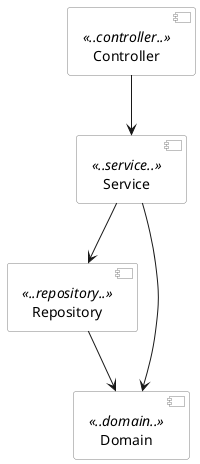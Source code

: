 @startuml

skinparam componentStyle uml2
skinparam component {
  BorderColor #grey
  BackgroundColor #white
}


[Controller] <<..controller..>>
[Service] <<..service..>>
[Repository] <<..repository..>>
[Domain] <<..domain..>>


[Controller] -->  [Service]
[Service] -->  [Repository]
[Service] --> [Domain]
[Repository] --> [Domain]

@enduml